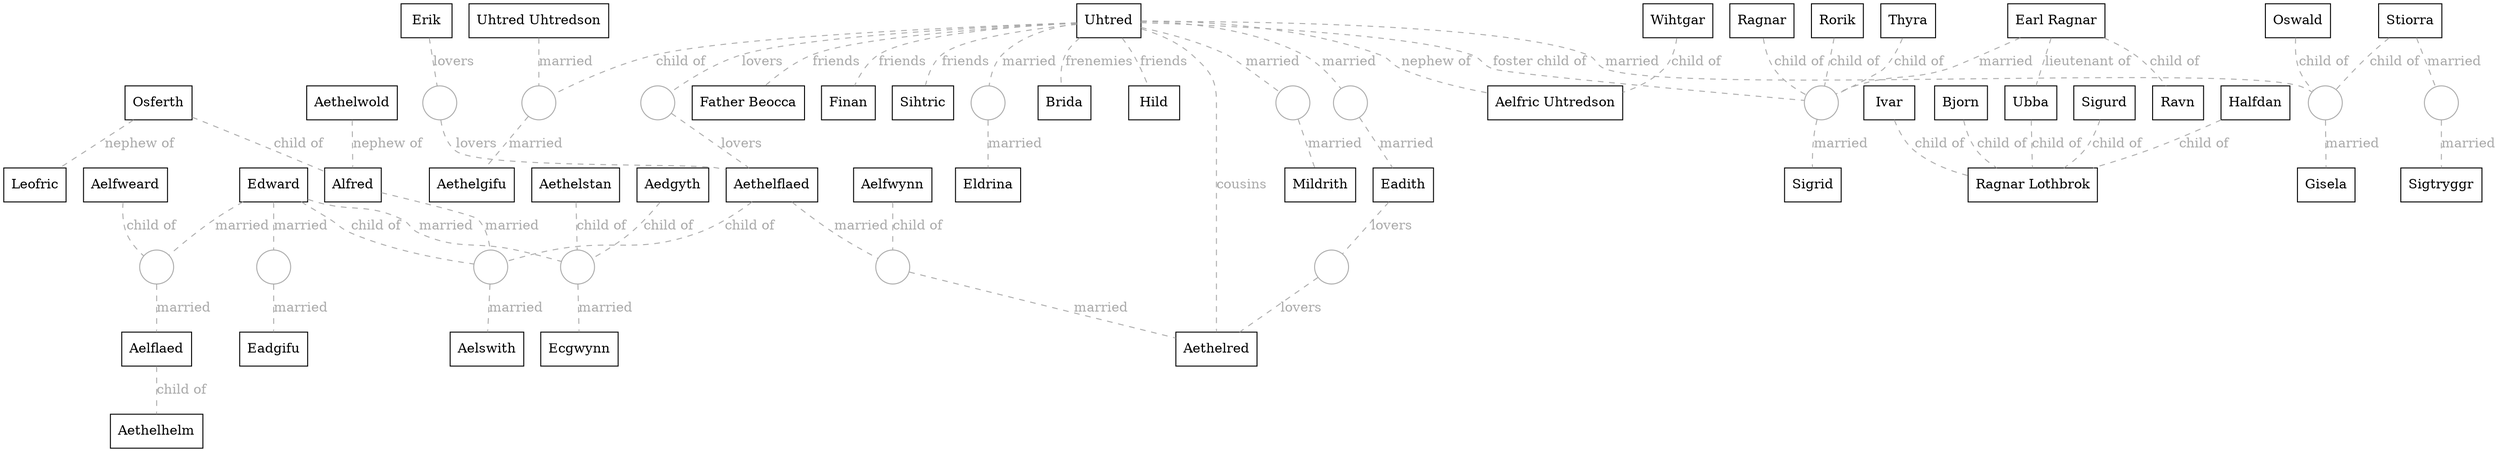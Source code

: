 digraph {
  // Global properties ////////////////////
  edge [dir=none, color="#AAAAAA", arrowhead="none"]
  compound=true

  // Characters ///////////////////////////
  subgraph Males {
    node [color="black", fillcolor="lightblue", shape="box"]
    Alfred
    Aethelred
    Uhtred
    Ravn
    RagnarSr [label="Earl Ragnar"]
    Ragnar
    RagnarLoth [label="Ragnar Lothbrok"]
    Ivar
    Ubba
    Bjorn
    Sigurd
    Halfdan
    Rorik
    Edward
    Osferth
    UhtredSr [label="Uhtred Uhtredson"]
    Oswald
    Beocca [label="Father Beocca"]
    Sigtryggr
    Finan
    Sihtric
    Leofric
    Aelfric [label="Aelfric Uhtredson"]
    Wihtgar
    Aelfweard
    Aethelhelm
    Aethelwold
    Erik
    Aethelstan
  }
  subgraph Females {
    node [color="black", fillcolor="pink", shape="box"]
    Aelswith
    Aelfwynn
    Brida
    Thyra
    Sigrid
    Aethelflaed
    Aethelgifu
    Mildrith
    Gisela
    Eadith
    Eldrina
    Stiorra
    Hild
    Aelflaed
    Ecgwynn
    Aedgyth
    Eadgifu
  }

  // Married //////////////////////////////
  edge [dir=none, color="#AAAAAA", arrowhead="none", label="married" style="dashed", fontcolor="#AAAAAA"]
  node [color="#AAAAAA", fillcolor="transparent" shape="circle" label=""]
  UhtredSr -> mar1 -> Aethelgifu
  RagnarSr -> mar2 -> Sigrid
  Uhtred -> mar3 -> Eldrina
  Uhtred -> mar4 -> Eadith
  Uhtred -> mar5 -> Gisela
  Uhtred -> mar6 -> Mildrith
  Aethelflaed -> mar7 -> Aethelred
  Alfred -> mar8 -> Aelswith
  Stiorra -> mar9 -> Sigtryggr
  Edward -> mar10 -> Aelflaed
  Edward -> mar11 -> Ecgwynn
  Edward -> mar12 -> Eadgifu

  // Lovers ///////////////////////////////
  edge [dir=none, color="#AAAAAA", arrowhead="none", label="lovers" style="dashed", fontcolor="#AAAAAA"]
  node [color="#AAAAAA", fillcolor="transparent" shape="circle" label=""]
  Uhtred -> lov1 -> Aethelflaed
  Eadith -> lov2 -> Aethelred
  Erik -> lov3 -> Aethelflaed

  // Child Of /////////////////////////////
  edge [dir=forward, color="#AAAAAA", arrowhead="none", label="child of", fontcolor="#AAAAAA"]
  Uhtred -> mar1
  Ragnar -> mar2
  Rorik -> mar2
  Thyra -> mar2
  Oswald -> mar5
  Stiorra -> mar5
  Aelfwynn -> mar7
  Edward -> mar8
  Aethelflaed -> mar8
  Aelfweard -> mar10
  Aethelstan -> mar11
  Aedgyth -> mar11
  Osferth -> Alfred
  RagnarSr -> Ravn
  Wihtgar -> Aelfric
  Aelflaed -> Aethelhelm
  Ivar -> RagnarLoth
  Ubba -> RagnarLoth
  Bjorn -> RagnarLoth
  Sigurd -> RagnarLoth
  Halfdan -> RagnarLoth

  // Foster Child Of //////////////////////
  edge [dir=forward, color="#AAAAAA", arrowhead="none", label="foster child of", fontcolor="#AAAAAA"]
  Uhtred -> mar2

  // Lieutenant Of ////////////////////////
  edge [dir=forward, color="#AAAAAA", arrowhead="none", label="lieutenant of", fontcolor="#AAAAAA"]
  RagnarSr -> Ubba

  // Nephew Of ////////////////////////////
  edge [dir=forward, color="#AAAAAA", arrowhead="none", label="nephew of", fontcolor="#AAAAAA"]
  Osferth -> Leofric
  Uhtred -> Aelfric
  Aethelwold -> Alfred

  // Cousins //////////////////////////////
  edge [dir=none, color="#AAAAAA", arrowhead="none", label="cousins", fontcolor="#AAAAAA"]
  Uhtred -> Aethelred

  // Friends //////////////////////////////
  edge [dir=none, color="#AAAAAA", arrowhead="none", label="friends", fontcolor="#AAAAAA"]
  Uhtred -> Beocca
  Uhtred -> Finan
  Uhtred -> Sihtric
  Uhtred -> Hild

  // Frenemies ////////////////////////////
  edge [dir=none, color="#AAAAAA", arrowhead="none", label="frenemies", fontcolor="#AAAAAA"]
  Uhtred -> Brida
}
